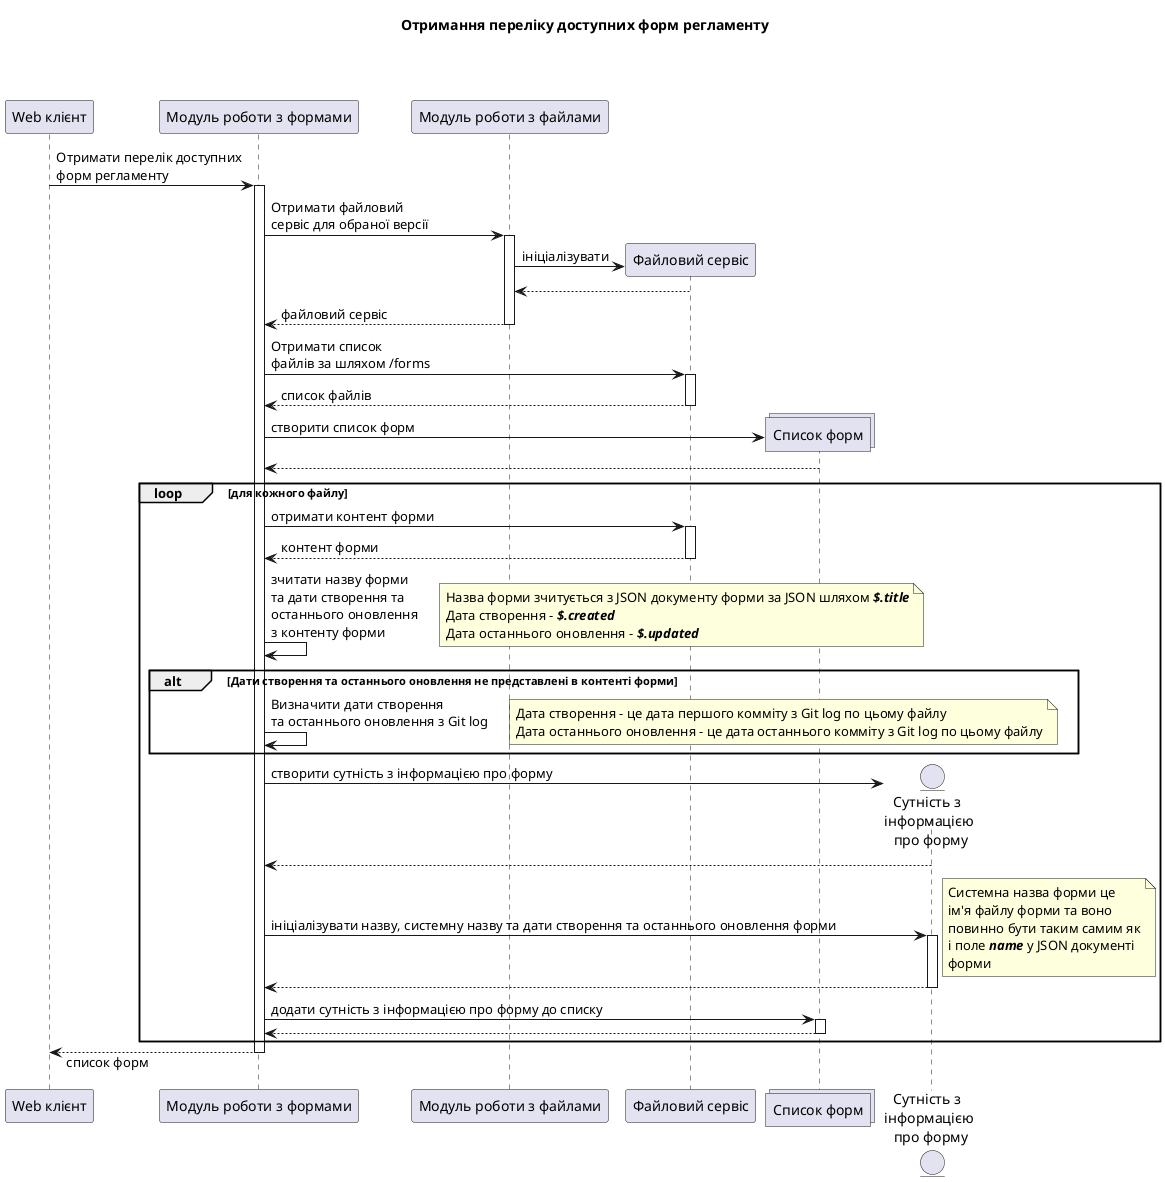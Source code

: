@startuml
participant "Web клієнт" as client order 1
participant "Модуль роботи з формами" as formModule order 2
participant "Модуль роботи з файлами" as fileModule order 3
participant "Файловий сервіс" as fileService order 4
collections "Список форм" as formList order 5
entity "Сутність з \nінформацією\n про форму" as formDto order 6

skinparam responseMessageBelowArrow true

title Отримання переліку доступних форм регламенту

client -> formModule: Отримати перелік доступних\nформ регламенту
activate formModule
  formModule -> fileModule: Отримати файловий\nсервіс для обраної версії
  activate fileModule
    create fileService
    fileModule -> fileService: ініціалізувати
    fileModule <-- fileService
    return файловий сервіс
  deactivate fileModule

  formModule -> fileService: Отримати список\nфайлів за шляхом /forms
  activate fileService
    return список файлів
  deactivate fileService

  create formList
  formModule -> formList: створити список форм
  return

  loop для кожного файлу
    formModule -> fileService: отримати контент форми
    activate fileService
    return контент форми
    deactivate fileService

    formModule -> formModule: зчитати назву форми\nта дати створення та\nостаннього оновлення\nз контенту форми
    note right
    Назва форми зчитується з JSON документу форми за JSON шляхом **//$.title//**
    Дата створення - **//$.created//**
    Дата останнього оновлення - **//$.updated//**
    end note

    alt Дати створення та останнього оновлення не представлені в контенті форми
    formModule -> formModule: Визначити дати створення\nта останнього оновлення з Git log
    note right
    Дата створення - це дата першого комміту з Git log по цьому файлу
    Дата останнього оновлення - це дата останнього комміту з Git log по цьому файлу
    end note
    end

    create formDto
    formModule -> formDto: створити сутність з інформацією про форму
    return

    formModule -> formDto: ініціалізувати назву, системну назву та дати створення та останнього оновлення форми
    note right
    Системна назва форми це
    ім'я файлу форми та воно
    повинно бути таким самим як
    і поле **//name//** у JSON документі
    форми
    end note
    activate formDto
    return
    deactivate formDto

    formModule -> formList: додати сутність з інформацією про форму до списку
    activate formList
    return
    deactivate formList
  end

  client <-- formModule: список форм

deactivate formModule
@enduml